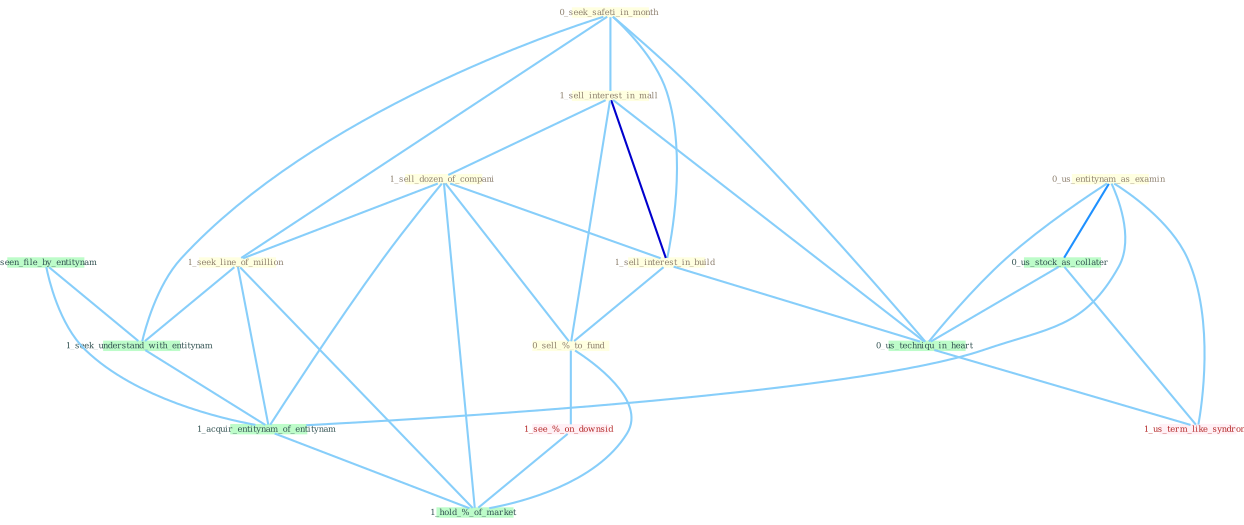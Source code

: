 Graph G{ 
    node
    [shape=polygon,style=filled,width=.5,height=.06,color="#BDFCC9",fixedsize=true,fontsize=4,
    fontcolor="#2f4f4f"];
    {node
    [color="#ffffe0", fontcolor="#8b7d6b"] "0_seek_safeti_in_month " "1_sell_interest_in_mall " "1_sell_dozen_of_compani " "1_sell_interest_in_build " "1_seek_line_of_million " "0_sell_%_to_fund " "0_us_entitynam_as_examin "}
{node [color="#fff0f5", fontcolor="#b22222"] "1_see_%_on_downsid " "1_us_term_like_syndrom "}
edge [color="#B0E2FF"];

	"0_seek_safeti_in_month " -- "1_sell_interest_in_mall " [w="1", color="#87cefa" ];
	"0_seek_safeti_in_month " -- "1_sell_interest_in_build " [w="1", color="#87cefa" ];
	"0_seek_safeti_in_month " -- "1_seek_line_of_million " [w="1", color="#87cefa" ];
	"0_seek_safeti_in_month " -- "1_seek_understand_with_entitynam " [w="1", color="#87cefa" ];
	"0_seek_safeti_in_month " -- "0_us_techniqu_in_heart " [w="1", color="#87cefa" ];
	"1_sell_interest_in_mall " -- "1_sell_dozen_of_compani " [w="1", color="#87cefa" ];
	"1_sell_interest_in_mall " -- "1_sell_interest_in_build " [w="3", color="#0000cd" , len=0.6];
	"1_sell_interest_in_mall " -- "0_sell_%_to_fund " [w="1", color="#87cefa" ];
	"1_sell_interest_in_mall " -- "0_us_techniqu_in_heart " [w="1", color="#87cefa" ];
	"1_sell_dozen_of_compani " -- "1_sell_interest_in_build " [w="1", color="#87cefa" ];
	"1_sell_dozen_of_compani " -- "1_seek_line_of_million " [w="1", color="#87cefa" ];
	"1_sell_dozen_of_compani " -- "0_sell_%_to_fund " [w="1", color="#87cefa" ];
	"1_sell_dozen_of_compani " -- "1_acquir_entitynam_of_entitynam " [w="1", color="#87cefa" ];
	"1_sell_dozen_of_compani " -- "1_hold_%_of_market " [w="1", color="#87cefa" ];
	"1_sell_interest_in_build " -- "0_sell_%_to_fund " [w="1", color="#87cefa" ];
	"1_sell_interest_in_build " -- "0_us_techniqu_in_heart " [w="1", color="#87cefa" ];
	"1_seek_line_of_million " -- "1_seek_understand_with_entitynam " [w="1", color="#87cefa" ];
	"1_seek_line_of_million " -- "1_acquir_entitynam_of_entitynam " [w="1", color="#87cefa" ];
	"1_seek_line_of_million " -- "1_hold_%_of_market " [w="1", color="#87cefa" ];
	"0_sell_%_to_fund " -- "1_see_%_on_downsid " [w="1", color="#87cefa" ];
	"0_sell_%_to_fund " -- "1_hold_%_of_market " [w="1", color="#87cefa" ];
	"0_us_entitynam_as_examin " -- "0_us_stock_as_collater " [w="2", color="#1e90ff" , len=0.8];
	"0_us_entitynam_as_examin " -- "1_acquir_entitynam_of_entitynam " [w="1", color="#87cefa" ];
	"0_us_entitynam_as_examin " -- "0_us_techniqu_in_heart " [w="1", color="#87cefa" ];
	"0_us_entitynam_as_examin " -- "1_us_term_like_syndrom " [w="1", color="#87cefa" ];
	"1_seen_file_by_entitynam " -- "1_seek_understand_with_entitynam " [w="1", color="#87cefa" ];
	"1_seen_file_by_entitynam " -- "1_acquir_entitynam_of_entitynam " [w="1", color="#87cefa" ];
	"0_us_stock_as_collater " -- "0_us_techniqu_in_heart " [w="1", color="#87cefa" ];
	"0_us_stock_as_collater " -- "1_us_term_like_syndrom " [w="1", color="#87cefa" ];
	"1_seek_understand_with_entitynam " -- "1_acquir_entitynam_of_entitynam " [w="1", color="#87cefa" ];
	"1_acquir_entitynam_of_entitynam " -- "1_hold_%_of_market " [w="1", color="#87cefa" ];
	"0_us_techniqu_in_heart " -- "1_us_term_like_syndrom " [w="1", color="#87cefa" ];
	"1_see_%_on_downsid " -- "1_hold_%_of_market " [w="1", color="#87cefa" ];
}